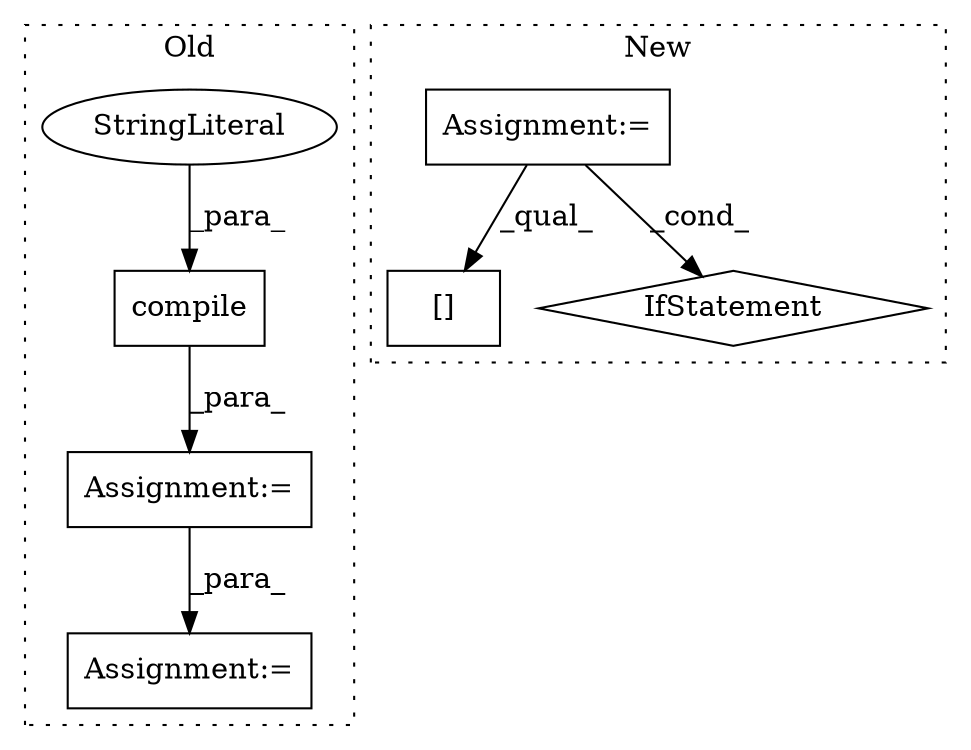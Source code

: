 digraph G {
subgraph cluster0 {
1 [label="compile" a="32" s="2899,2943" l="8,1" shape="box"];
3 [label="Assignment:=" a="7" s="3146" l="14" shape="box"];
4 [label="StringLiteral" a="45" s="2907" l="36" shape="ellipse"];
7 [label="Assignment:=" a="7" s="3232" l="40" shape="box"];
label = "Old";
style="dotted";
}
subgraph cluster1 {
2 [label="[]" a="2" s="3005,3034" l="11,1" shape="box"];
5 [label="Assignment:=" a="7" s="2834" l="1" shape="box"];
6 [label="IfStatement" a="25" s="3060" l="3" shape="diamond"];
label = "New";
style="dotted";
}
1 -> 7 [label="_para_"];
4 -> 1 [label="_para_"];
5 -> 2 [label="_qual_"];
5 -> 6 [label="_cond_"];
7 -> 3 [label="_para_"];
}